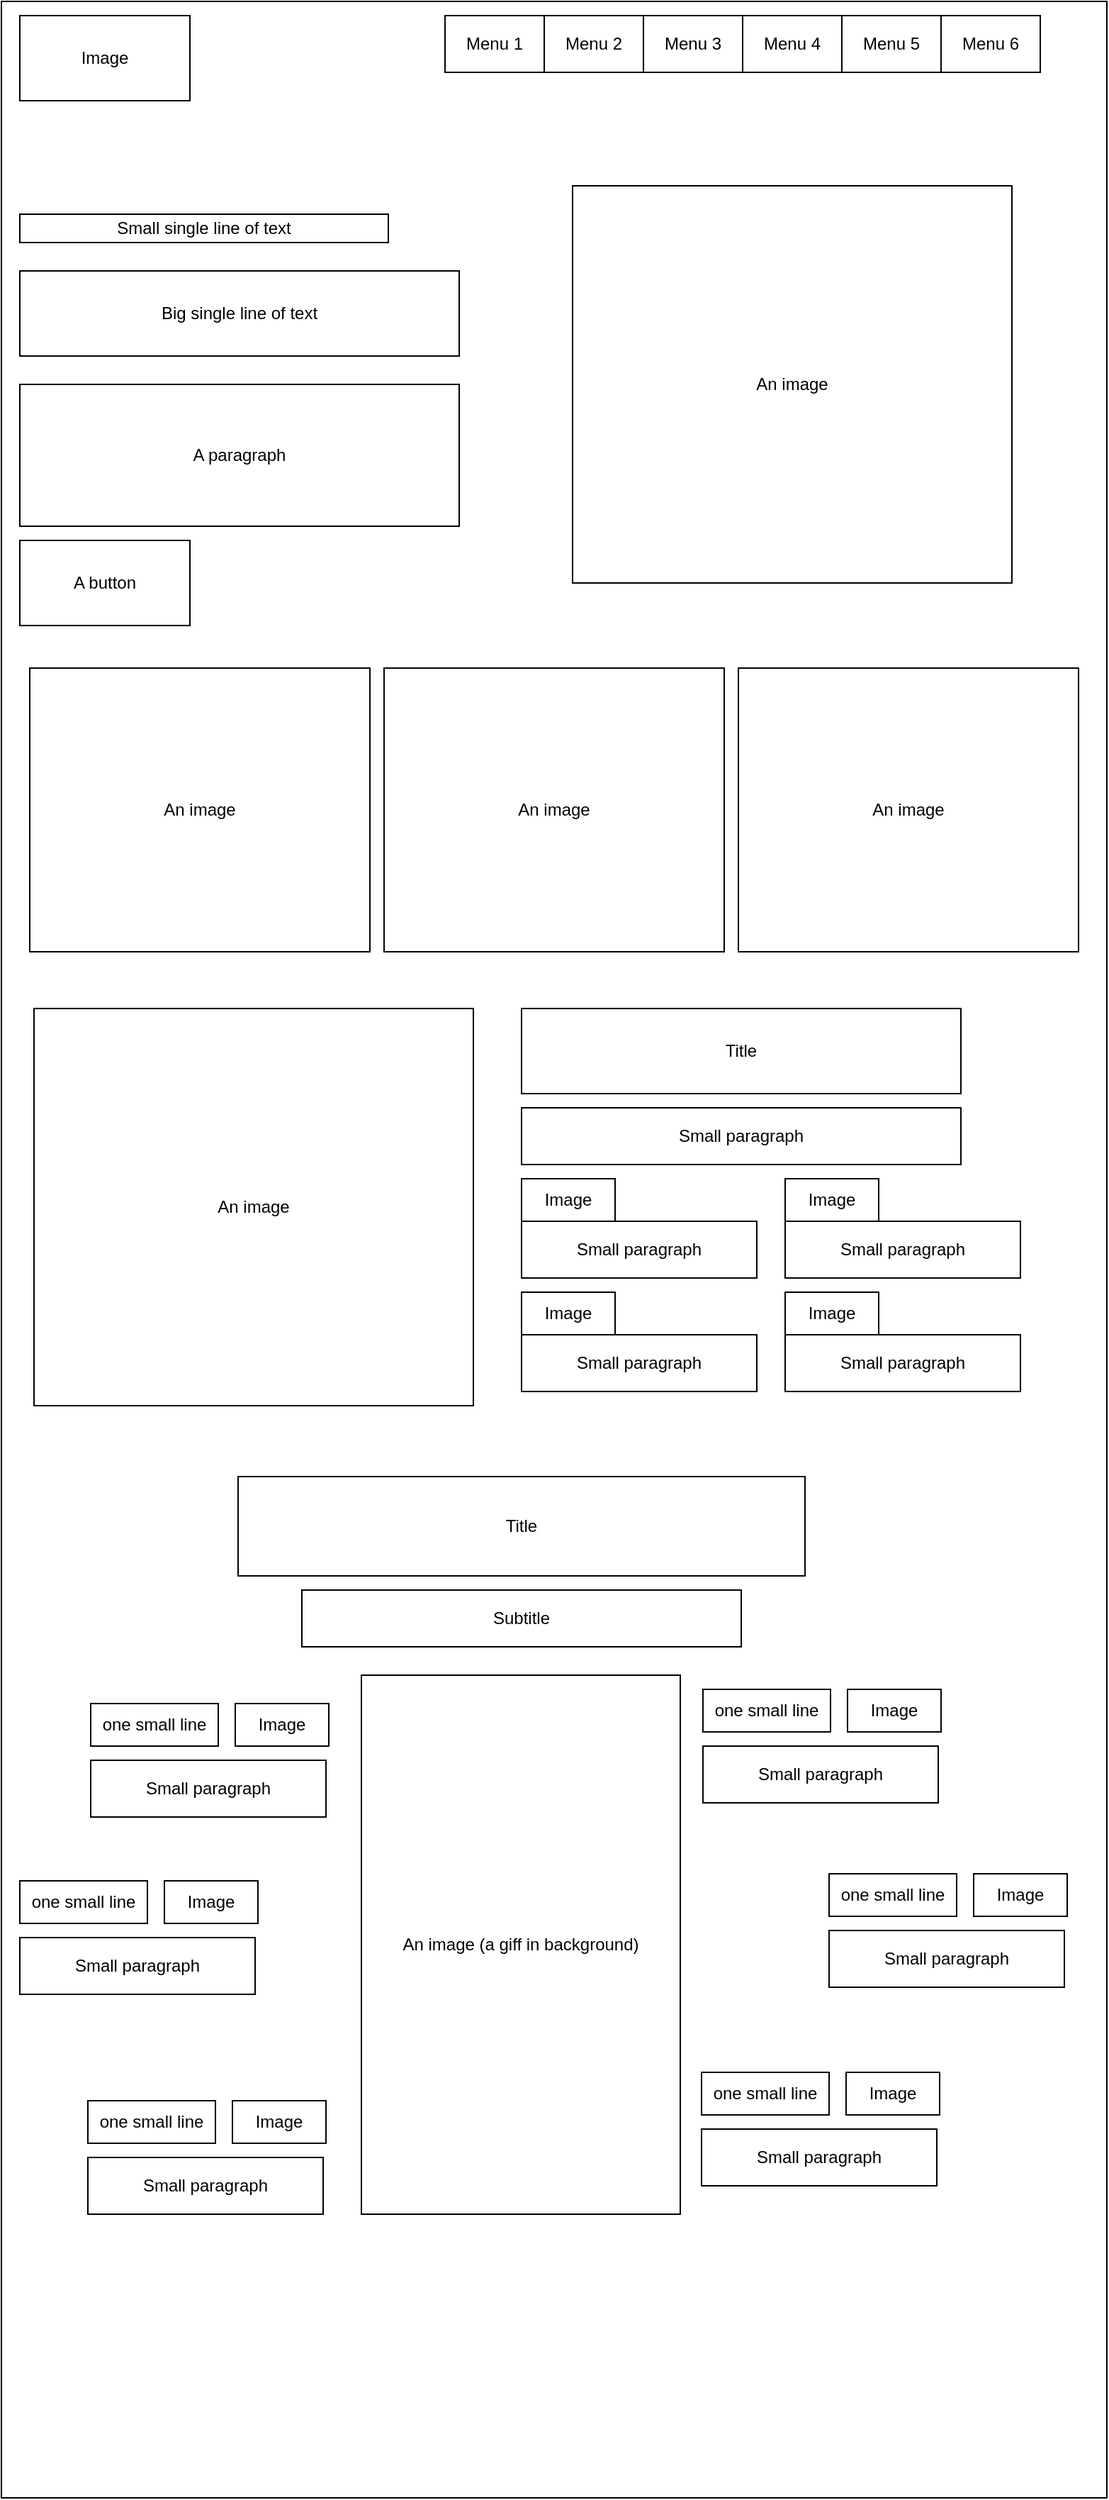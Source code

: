 <mxfile version="20.5.1" type="github"><diagram id="0u8eg4g4mx6WGZ8i-ntn" name="Page-1"><mxGraphModel dx="1351" dy="910" grid="1" gridSize="10" guides="1" tooltips="1" connect="1" arrows="1" fold="1" page="1" pageScale="1" pageWidth="827" pageHeight="1169" math="0" shadow="0"><root><mxCell id="0"/><mxCell id="1" parent="0"/><mxCell id="J8v_8bDOG31zmi_DM7Jh-1" value="" style="rounded=0;whiteSpace=wrap;html=1;" vertex="1" parent="1"><mxGeometry x="47" y="40" width="780" height="1760" as="geometry"/></mxCell><mxCell id="J8v_8bDOG31zmi_DM7Jh-2" value="Image" style="rounded=0;whiteSpace=wrap;html=1;" vertex="1" parent="1"><mxGeometry x="60" y="50" width="120" height="60" as="geometry"/></mxCell><mxCell id="J8v_8bDOG31zmi_DM7Jh-4" value="Menu 1" style="rounded=0;whiteSpace=wrap;html=1;" vertex="1" parent="1"><mxGeometry x="360" y="50" width="70" height="40" as="geometry"/></mxCell><mxCell id="J8v_8bDOG31zmi_DM7Jh-5" value="Menu 2" style="rounded=0;whiteSpace=wrap;html=1;" vertex="1" parent="1"><mxGeometry x="430" y="50" width="70" height="40" as="geometry"/></mxCell><mxCell id="J8v_8bDOG31zmi_DM7Jh-6" value="Menu 3" style="rounded=0;whiteSpace=wrap;html=1;" vertex="1" parent="1"><mxGeometry x="500" y="50" width="70" height="40" as="geometry"/></mxCell><mxCell id="J8v_8bDOG31zmi_DM7Jh-7" value="Menu 4" style="rounded=0;whiteSpace=wrap;html=1;" vertex="1" parent="1"><mxGeometry x="570" y="50" width="70" height="40" as="geometry"/></mxCell><mxCell id="J8v_8bDOG31zmi_DM7Jh-8" value="Menu 5" style="rounded=0;whiteSpace=wrap;html=1;" vertex="1" parent="1"><mxGeometry x="640" y="50" width="70" height="40" as="geometry"/></mxCell><mxCell id="J8v_8bDOG31zmi_DM7Jh-9" value="Menu 6" style="rounded=0;whiteSpace=wrap;html=1;" vertex="1" parent="1"><mxGeometry x="710" y="50" width="70" height="40" as="geometry"/></mxCell><mxCell id="J8v_8bDOG31zmi_DM7Jh-10" value="&lt;span style=&quot;text-align: start;&quot; class=&quot;JsGRdQ&quot;&gt;Small single line of text&lt;/span&gt;" style="rounded=0;whiteSpace=wrap;html=1;" vertex="1" parent="1"><mxGeometry x="60" y="190" width="260" height="20" as="geometry"/></mxCell><mxCell id="J8v_8bDOG31zmi_DM7Jh-13" value="&lt;span style=&quot;font-style: normal; font-variant-caps: normal; font-weight: 400; letter-spacing: normal; text-align: start; text-indent: 0px; text-transform: none; word-spacing: 0px; -webkit-text-stroke-width: 0px; text-decoration: none; color: rgb(0, 0, 0);&quot; class=&quot;JsGRdQ&quot;&gt;Big&amp;nbsp;single line of text&lt;/span&gt;" style="rounded=0;whiteSpace=wrap;html=1;" vertex="1" parent="1"><mxGeometry x="60" y="230" width="310" height="60" as="geometry"/></mxCell><mxCell id="J8v_8bDOG31zmi_DM7Jh-14" value="&lt;span style=&quot;font-style: normal; font-variant-caps: normal; font-weight: 400; letter-spacing: normal; text-align: start; text-indent: 0px; text-transform: none; word-spacing: 0px; -webkit-text-stroke-width: 0px; text-decoration: none; color: rgb(0, 0, 0);&quot; class=&quot;JsGRdQ&quot;&gt;A paragraph&lt;/span&gt;" style="rounded=0;whiteSpace=wrap;html=1;" vertex="1" parent="1"><mxGeometry x="60" y="310" width="310" height="100" as="geometry"/></mxCell><mxCell id="J8v_8bDOG31zmi_DM7Jh-15" value="&lt;div style=&quot;text-align: start;&quot;&gt;An image&lt;/div&gt;" style="rounded=0;whiteSpace=wrap;html=1;" vertex="1" parent="1"><mxGeometry x="70" y="750" width="310" height="280" as="geometry"/></mxCell><mxCell id="J8v_8bDOG31zmi_DM7Jh-16" value="A button" style="rounded=0;whiteSpace=wrap;html=1;" vertex="1" parent="1"><mxGeometry x="60" y="420" width="120" height="60" as="geometry"/></mxCell><mxCell id="J8v_8bDOG31zmi_DM7Jh-17" value="&lt;div style=&quot;text-align: start;&quot;&gt;An image&lt;/div&gt;" style="rounded=0;whiteSpace=wrap;html=1;" vertex="1" parent="1"><mxGeometry x="67" y="510" width="240" height="200" as="geometry"/></mxCell><mxCell id="J8v_8bDOG31zmi_DM7Jh-18" value="&lt;div style=&quot;text-align: start;&quot;&gt;An image&lt;/div&gt;" style="rounded=0;whiteSpace=wrap;html=1;" vertex="1" parent="1"><mxGeometry x="317" y="510" width="240" height="200" as="geometry"/></mxCell><mxCell id="J8v_8bDOG31zmi_DM7Jh-19" value="&lt;div style=&quot;text-align: start;&quot;&gt;An image&lt;/div&gt;" style="rounded=0;whiteSpace=wrap;html=1;" vertex="1" parent="1"><mxGeometry x="567" y="510" width="240" height="200" as="geometry"/></mxCell><mxCell id="J8v_8bDOG31zmi_DM7Jh-24" value="&lt;span style=&quot;font-style: normal; font-variant-caps: normal; font-weight: 400; letter-spacing: normal; text-align: start; text-indent: 0px; text-transform: none; word-spacing: 0px; -webkit-text-stroke-width: 0px; text-decoration: none; color: rgb(0, 0, 0);&quot; class=&quot;JsGRdQ&quot;&gt;Title&lt;/span&gt;" style="rounded=0;whiteSpace=wrap;html=1;" vertex="1" parent="1"><mxGeometry x="414" y="750" width="310" height="60" as="geometry"/></mxCell><mxCell id="J8v_8bDOG31zmi_DM7Jh-25" value="&lt;span style=&quot;font-style: normal; font-variant-caps: normal; font-weight: 400; letter-spacing: normal; text-align: start; text-indent: 0px; text-transform: none; word-spacing: 0px; -webkit-text-stroke-width: 0px; text-decoration: none; color: rgb(0, 0, 0);&quot; class=&quot;JsGRdQ&quot;&gt;Small paragraph&lt;br&gt;&lt;/span&gt;" style="rounded=0;whiteSpace=wrap;html=1;" vertex="1" parent="1"><mxGeometry x="414" y="820" width="310" height="40" as="geometry"/></mxCell><mxCell id="J8v_8bDOG31zmi_DM7Jh-26" value="Image" style="rounded=0;whiteSpace=wrap;html=1;" vertex="1" parent="1"><mxGeometry x="414" y="870" width="66" height="30" as="geometry"/></mxCell><mxCell id="J8v_8bDOG31zmi_DM7Jh-27" value="Image" style="rounded=0;whiteSpace=wrap;html=1;" vertex="1" parent="1"><mxGeometry x="600" y="870" width="66" height="30" as="geometry"/></mxCell><mxCell id="J8v_8bDOG31zmi_DM7Jh-28" value="Small paragraph" style="rounded=0;whiteSpace=wrap;html=1;" vertex="1" parent="1"><mxGeometry x="414" y="900" width="166" height="40" as="geometry"/></mxCell><mxCell id="J8v_8bDOG31zmi_DM7Jh-29" value="Small paragraph" style="rounded=0;whiteSpace=wrap;html=1;" vertex="1" parent="1"><mxGeometry x="600" y="900" width="166" height="40" as="geometry"/></mxCell><mxCell id="J8v_8bDOG31zmi_DM7Jh-30" value="Image" style="rounded=0;whiteSpace=wrap;html=1;" vertex="1" parent="1"><mxGeometry x="600" y="950" width="66" height="30" as="geometry"/></mxCell><mxCell id="J8v_8bDOG31zmi_DM7Jh-31" value="Image" style="rounded=0;whiteSpace=wrap;html=1;" vertex="1" parent="1"><mxGeometry x="414" y="950" width="66" height="30" as="geometry"/></mxCell><mxCell id="J8v_8bDOG31zmi_DM7Jh-32" value="Small paragraph" style="rounded=0;whiteSpace=wrap;html=1;" vertex="1" parent="1"><mxGeometry x="414" y="980" width="166" height="40" as="geometry"/></mxCell><mxCell id="J8v_8bDOG31zmi_DM7Jh-33" value="Small paragraph" style="rounded=0;whiteSpace=wrap;html=1;" vertex="1" parent="1"><mxGeometry x="600" y="980" width="166" height="40" as="geometry"/></mxCell><mxCell id="J8v_8bDOG31zmi_DM7Jh-34" value="&lt;div style=&quot;text-align: start;&quot;&gt;An image&lt;/div&gt;" style="rounded=0;whiteSpace=wrap;html=1;" vertex="1" parent="1"><mxGeometry x="450" y="170" width="310" height="280" as="geometry"/></mxCell><mxCell id="J8v_8bDOG31zmi_DM7Jh-35" value="&lt;span style=&quot;font-style: normal; font-variant-caps: normal; font-weight: 400; letter-spacing: normal; text-align: start; text-indent: 0px; text-transform: none; word-spacing: 0px; -webkit-text-stroke-width: 0px; text-decoration: none; color: rgb(0, 0, 0);&quot; class=&quot;JsGRdQ&quot;&gt;Title&lt;/span&gt;" style="rounded=0;whiteSpace=wrap;html=1;" vertex="1" parent="1"><mxGeometry x="214" y="1080" width="400" height="70" as="geometry"/></mxCell><mxCell id="J8v_8bDOG31zmi_DM7Jh-36" value="&lt;span style=&quot;font-style: normal; font-variant-caps: normal; font-weight: 400; letter-spacing: normal; text-align: start; text-indent: 0px; text-transform: none; word-spacing: 0px; -webkit-text-stroke-width: 0px; text-decoration: none; color: rgb(0, 0, 0);&quot; class=&quot;JsGRdQ&quot;&gt;Subtitle&lt;br&gt;&lt;/span&gt;" style="rounded=0;whiteSpace=wrap;html=1;" vertex="1" parent="1"><mxGeometry x="259" y="1160" width="310" height="40" as="geometry"/></mxCell><mxCell id="J8v_8bDOG31zmi_DM7Jh-37" value="&lt;div style=&quot;text-align: start;&quot;&gt;An image (a giff in background)&lt;/div&gt;" style="rounded=0;whiteSpace=wrap;html=1;" vertex="1" parent="1"><mxGeometry x="301" y="1220" width="225" height="380" as="geometry"/></mxCell><mxCell id="J8v_8bDOG31zmi_DM7Jh-38" value="one small line" style="rounded=0;whiteSpace=wrap;html=1;" vertex="1" parent="1"><mxGeometry x="110" y="1240" width="90" height="30" as="geometry"/></mxCell><mxCell id="J8v_8bDOG31zmi_DM7Jh-39" value="Image" style="rounded=0;whiteSpace=wrap;html=1;" vertex="1" parent="1"><mxGeometry x="212" y="1240" width="66" height="30" as="geometry"/></mxCell><mxCell id="J8v_8bDOG31zmi_DM7Jh-40" value="Small paragraph" style="rounded=0;whiteSpace=wrap;html=1;" vertex="1" parent="1"><mxGeometry x="110" y="1280" width="166" height="40" as="geometry"/></mxCell><mxCell id="J8v_8bDOG31zmi_DM7Jh-41" value="one small line" style="rounded=0;whiteSpace=wrap;html=1;" vertex="1" parent="1"><mxGeometry x="60" y="1365" width="90" height="30" as="geometry"/></mxCell><mxCell id="J8v_8bDOG31zmi_DM7Jh-42" value="Image" style="rounded=0;whiteSpace=wrap;html=1;" vertex="1" parent="1"><mxGeometry x="162" y="1365" width="66" height="30" as="geometry"/></mxCell><mxCell id="J8v_8bDOG31zmi_DM7Jh-43" value="Small paragraph" style="rounded=0;whiteSpace=wrap;html=1;" vertex="1" parent="1"><mxGeometry x="60" y="1405" width="166" height="40" as="geometry"/></mxCell><mxCell id="J8v_8bDOG31zmi_DM7Jh-44" value="one small line" style="rounded=0;whiteSpace=wrap;html=1;" vertex="1" parent="1"><mxGeometry x="108" y="1520" width="90" height="30" as="geometry"/></mxCell><mxCell id="J8v_8bDOG31zmi_DM7Jh-45" value="Image" style="rounded=0;whiteSpace=wrap;html=1;" vertex="1" parent="1"><mxGeometry x="210" y="1520" width="66" height="30" as="geometry"/></mxCell><mxCell id="J8v_8bDOG31zmi_DM7Jh-46" value="Small paragraph" style="rounded=0;whiteSpace=wrap;html=1;" vertex="1" parent="1"><mxGeometry x="108" y="1560" width="166" height="40" as="geometry"/></mxCell><mxCell id="J8v_8bDOG31zmi_DM7Jh-47" value="one small line" style="rounded=0;whiteSpace=wrap;html=1;" vertex="1" parent="1"><mxGeometry x="542" y="1230" width="90" height="30" as="geometry"/></mxCell><mxCell id="J8v_8bDOG31zmi_DM7Jh-48" value="Image" style="rounded=0;whiteSpace=wrap;html=1;" vertex="1" parent="1"><mxGeometry x="644" y="1230" width="66" height="30" as="geometry"/></mxCell><mxCell id="J8v_8bDOG31zmi_DM7Jh-49" value="Small paragraph" style="rounded=0;whiteSpace=wrap;html=1;" vertex="1" parent="1"><mxGeometry x="542" y="1270" width="166" height="40" as="geometry"/></mxCell><mxCell id="J8v_8bDOG31zmi_DM7Jh-50" value="one small line" style="rounded=0;whiteSpace=wrap;html=1;" vertex="1" parent="1"><mxGeometry x="631" y="1360" width="90" height="30" as="geometry"/></mxCell><mxCell id="J8v_8bDOG31zmi_DM7Jh-51" value="Image" style="rounded=0;whiteSpace=wrap;html=1;" vertex="1" parent="1"><mxGeometry x="733" y="1360" width="66" height="30" as="geometry"/></mxCell><mxCell id="J8v_8bDOG31zmi_DM7Jh-52" value="Small paragraph" style="rounded=0;whiteSpace=wrap;html=1;" vertex="1" parent="1"><mxGeometry x="631" y="1400" width="166" height="40" as="geometry"/></mxCell><mxCell id="J8v_8bDOG31zmi_DM7Jh-53" value="one small line" style="rounded=0;whiteSpace=wrap;html=1;" vertex="1" parent="1"><mxGeometry x="541" y="1500" width="90" height="30" as="geometry"/></mxCell><mxCell id="J8v_8bDOG31zmi_DM7Jh-54" value="Image" style="rounded=0;whiteSpace=wrap;html=1;" vertex="1" parent="1"><mxGeometry x="643" y="1500" width="66" height="30" as="geometry"/></mxCell><mxCell id="J8v_8bDOG31zmi_DM7Jh-55" value="Small paragraph" style="rounded=0;whiteSpace=wrap;html=1;" vertex="1" parent="1"><mxGeometry x="541" y="1540" width="166" height="40" as="geometry"/></mxCell></root></mxGraphModel></diagram></mxfile>